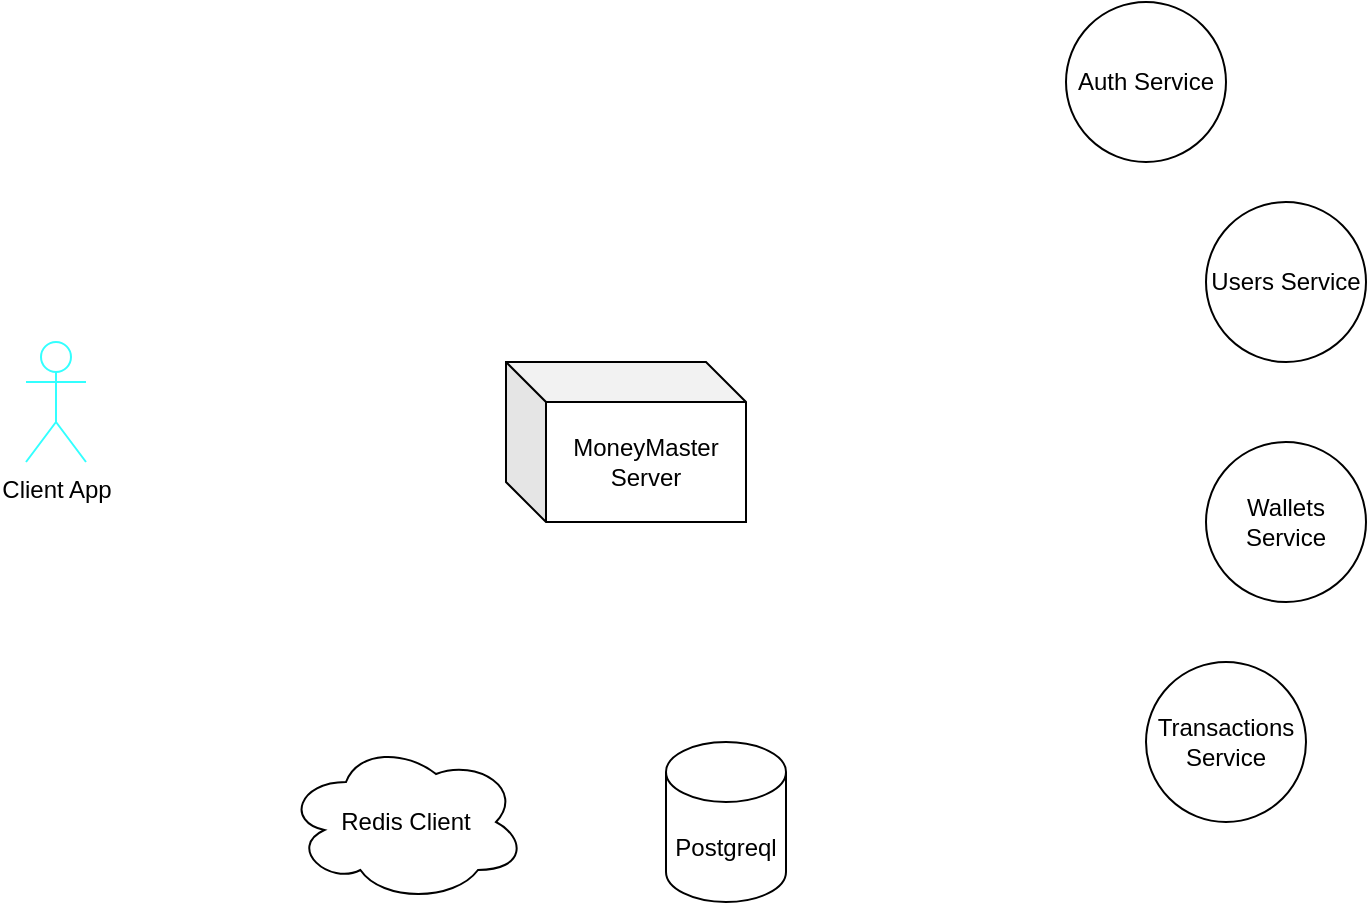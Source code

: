 <mxfile version="22.0.0" type="github">
  <diagram name="Trang-1" id="8wTseshu-IX1uvLoXIzN">
    <mxGraphModel dx="1434" dy="721" grid="1" gridSize="10" guides="1" tooltips="1" connect="1" arrows="1" fold="1" page="1" pageScale="1" pageWidth="827" pageHeight="1169" math="0" shadow="0">
      <root>
        <mxCell id="0" />
        <mxCell id="1" parent="0" />
        <mxCell id="D0Ex-z9uDckso0K8JjiP-1" value="Client App&lt;br&gt;" style="shape=umlActor;verticalLabelPosition=bottom;verticalAlign=top;html=1;outlineConnect=0;strokeColor=#33FFFF;" vertex="1" parent="1">
          <mxGeometry x="70" y="180" width="30" height="60" as="geometry" />
        </mxCell>
        <mxCell id="D0Ex-z9uDckso0K8JjiP-4" value="MoneyMaster&lt;br&gt;Server" style="shape=cube;whiteSpace=wrap;html=1;boundedLbl=1;backgroundOutline=1;darkOpacity=0.05;darkOpacity2=0.1;" vertex="1" parent="1">
          <mxGeometry x="310" y="190" width="120" height="80" as="geometry" />
        </mxCell>
        <mxCell id="D0Ex-z9uDckso0K8JjiP-5" value="Redis Client" style="ellipse;shape=cloud;whiteSpace=wrap;html=1;" vertex="1" parent="1">
          <mxGeometry x="200" y="380" width="120" height="80" as="geometry" />
        </mxCell>
        <mxCell id="D0Ex-z9uDckso0K8JjiP-7" value="Postgreql" style="shape=cylinder3;whiteSpace=wrap;html=1;boundedLbl=1;backgroundOutline=1;size=15;" vertex="1" parent="1">
          <mxGeometry x="390" y="380" width="60" height="80" as="geometry" />
        </mxCell>
        <mxCell id="D0Ex-z9uDckso0K8JjiP-8" value="Auth Service" style="ellipse;whiteSpace=wrap;html=1;aspect=fixed;" vertex="1" parent="1">
          <mxGeometry x="590" y="10" width="80" height="80" as="geometry" />
        </mxCell>
        <mxCell id="D0Ex-z9uDckso0K8JjiP-9" value="Users Service" style="ellipse;whiteSpace=wrap;html=1;aspect=fixed;" vertex="1" parent="1">
          <mxGeometry x="660" y="110" width="80" height="80" as="geometry" />
        </mxCell>
        <mxCell id="D0Ex-z9uDckso0K8JjiP-10" value="Wallets Service" style="ellipse;whiteSpace=wrap;html=1;aspect=fixed;" vertex="1" parent="1">
          <mxGeometry x="660" y="230" width="80" height="80" as="geometry" />
        </mxCell>
        <mxCell id="D0Ex-z9uDckso0K8JjiP-11" value="Transactions Service" style="ellipse;whiteSpace=wrap;html=1;aspect=fixed;" vertex="1" parent="1">
          <mxGeometry x="630" y="340" width="80" height="80" as="geometry" />
        </mxCell>
      </root>
    </mxGraphModel>
  </diagram>
</mxfile>
